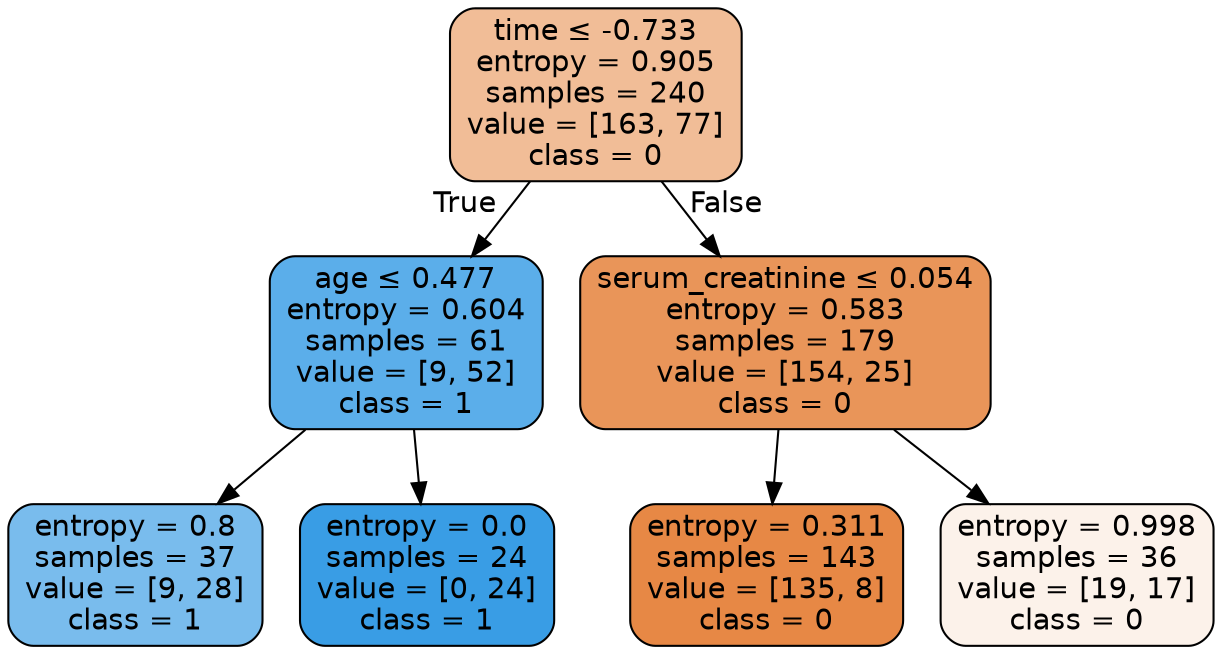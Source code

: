 digraph Tree {
node [shape=box, style="filled, rounded", color="black", fontname=helvetica] ;
edge [fontname=helvetica] ;
0 [label=<time &le; -0.733<br/>entropy = 0.905<br/>samples = 240<br/>value = [163, 77]<br/>class = 0>, fillcolor="#f1bd97"] ;
1 [label=<age &le; 0.477<br/>entropy = 0.604<br/>samples = 61<br/>value = [9, 52]<br/>class = 1>, fillcolor="#5baeea"] ;
0 -> 1 [labeldistance=2.5, labelangle=45, headlabel="True"] ;
2 [label=<entropy = 0.8<br/>samples = 37<br/>value = [9, 28]<br/>class = 1>, fillcolor="#79bced"] ;
1 -> 2 ;
3 [label=<entropy = 0.0<br/>samples = 24<br/>value = [0, 24]<br/>class = 1>, fillcolor="#399de5"] ;
1 -> 3 ;
4 [label=<serum_creatinine &le; 0.054<br/>entropy = 0.583<br/>samples = 179<br/>value = [154, 25]<br/>class = 0>, fillcolor="#e99559"] ;
0 -> 4 [labeldistance=2.5, labelangle=-45, headlabel="False"] ;
5 [label=<entropy = 0.311<br/>samples = 143<br/>value = [135, 8]<br/>class = 0>, fillcolor="#e78845"] ;
4 -> 5 ;
6 [label=<entropy = 0.998<br/>samples = 36<br/>value = [19, 17]<br/>class = 0>, fillcolor="#fcf2ea"] ;
4 -> 6 ;
}